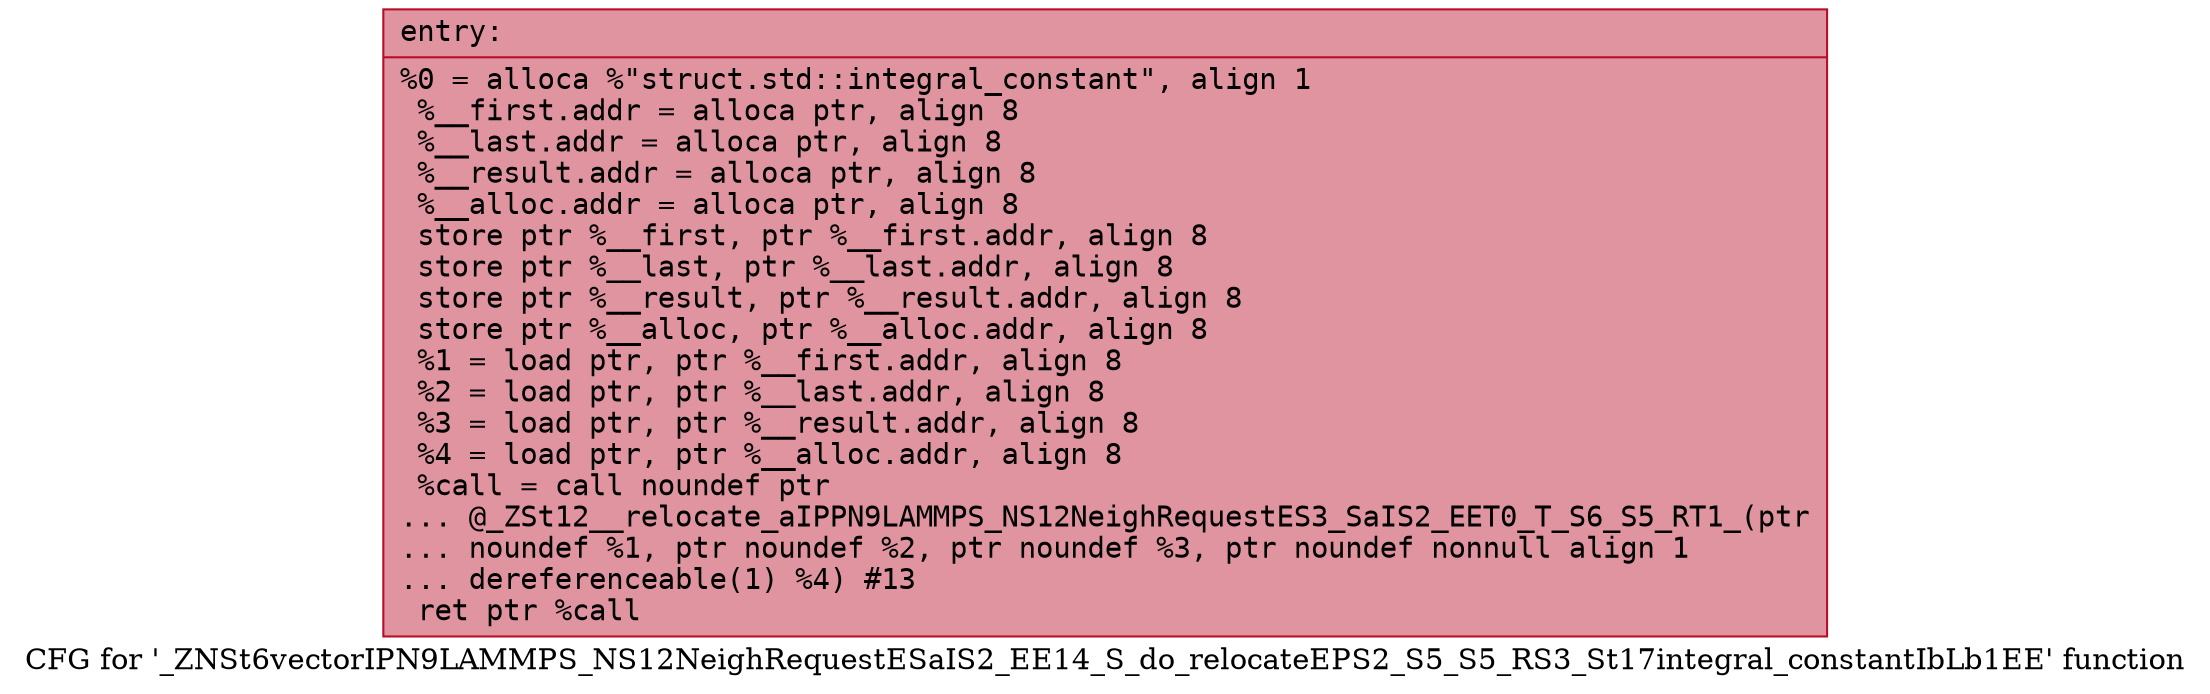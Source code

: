 digraph "CFG for '_ZNSt6vectorIPN9LAMMPS_NS12NeighRequestESaIS2_EE14_S_do_relocateEPS2_S5_S5_RS3_St17integral_constantIbLb1EE' function" {
	label="CFG for '_ZNSt6vectorIPN9LAMMPS_NS12NeighRequestESaIS2_EE14_S_do_relocateEPS2_S5_S5_RS3_St17integral_constantIbLb1EE' function";

	Node0x5563be1b6850 [shape=record,color="#b70d28ff", style=filled, fillcolor="#b70d2870" fontname="Courier",label="{entry:\l|  %0 = alloca %\"struct.std::integral_constant\", align 1\l  %__first.addr = alloca ptr, align 8\l  %__last.addr = alloca ptr, align 8\l  %__result.addr = alloca ptr, align 8\l  %__alloc.addr = alloca ptr, align 8\l  store ptr %__first, ptr %__first.addr, align 8\l  store ptr %__last, ptr %__last.addr, align 8\l  store ptr %__result, ptr %__result.addr, align 8\l  store ptr %__alloc, ptr %__alloc.addr, align 8\l  %1 = load ptr, ptr %__first.addr, align 8\l  %2 = load ptr, ptr %__last.addr, align 8\l  %3 = load ptr, ptr %__result.addr, align 8\l  %4 = load ptr, ptr %__alloc.addr, align 8\l  %call = call noundef ptr\l... @_ZSt12__relocate_aIPPN9LAMMPS_NS12NeighRequestES3_SaIS2_EET0_T_S6_S5_RT1_(ptr\l... noundef %1, ptr noundef %2, ptr noundef %3, ptr noundef nonnull align 1\l... dereferenceable(1) %4) #13\l  ret ptr %call\l}"];
}
